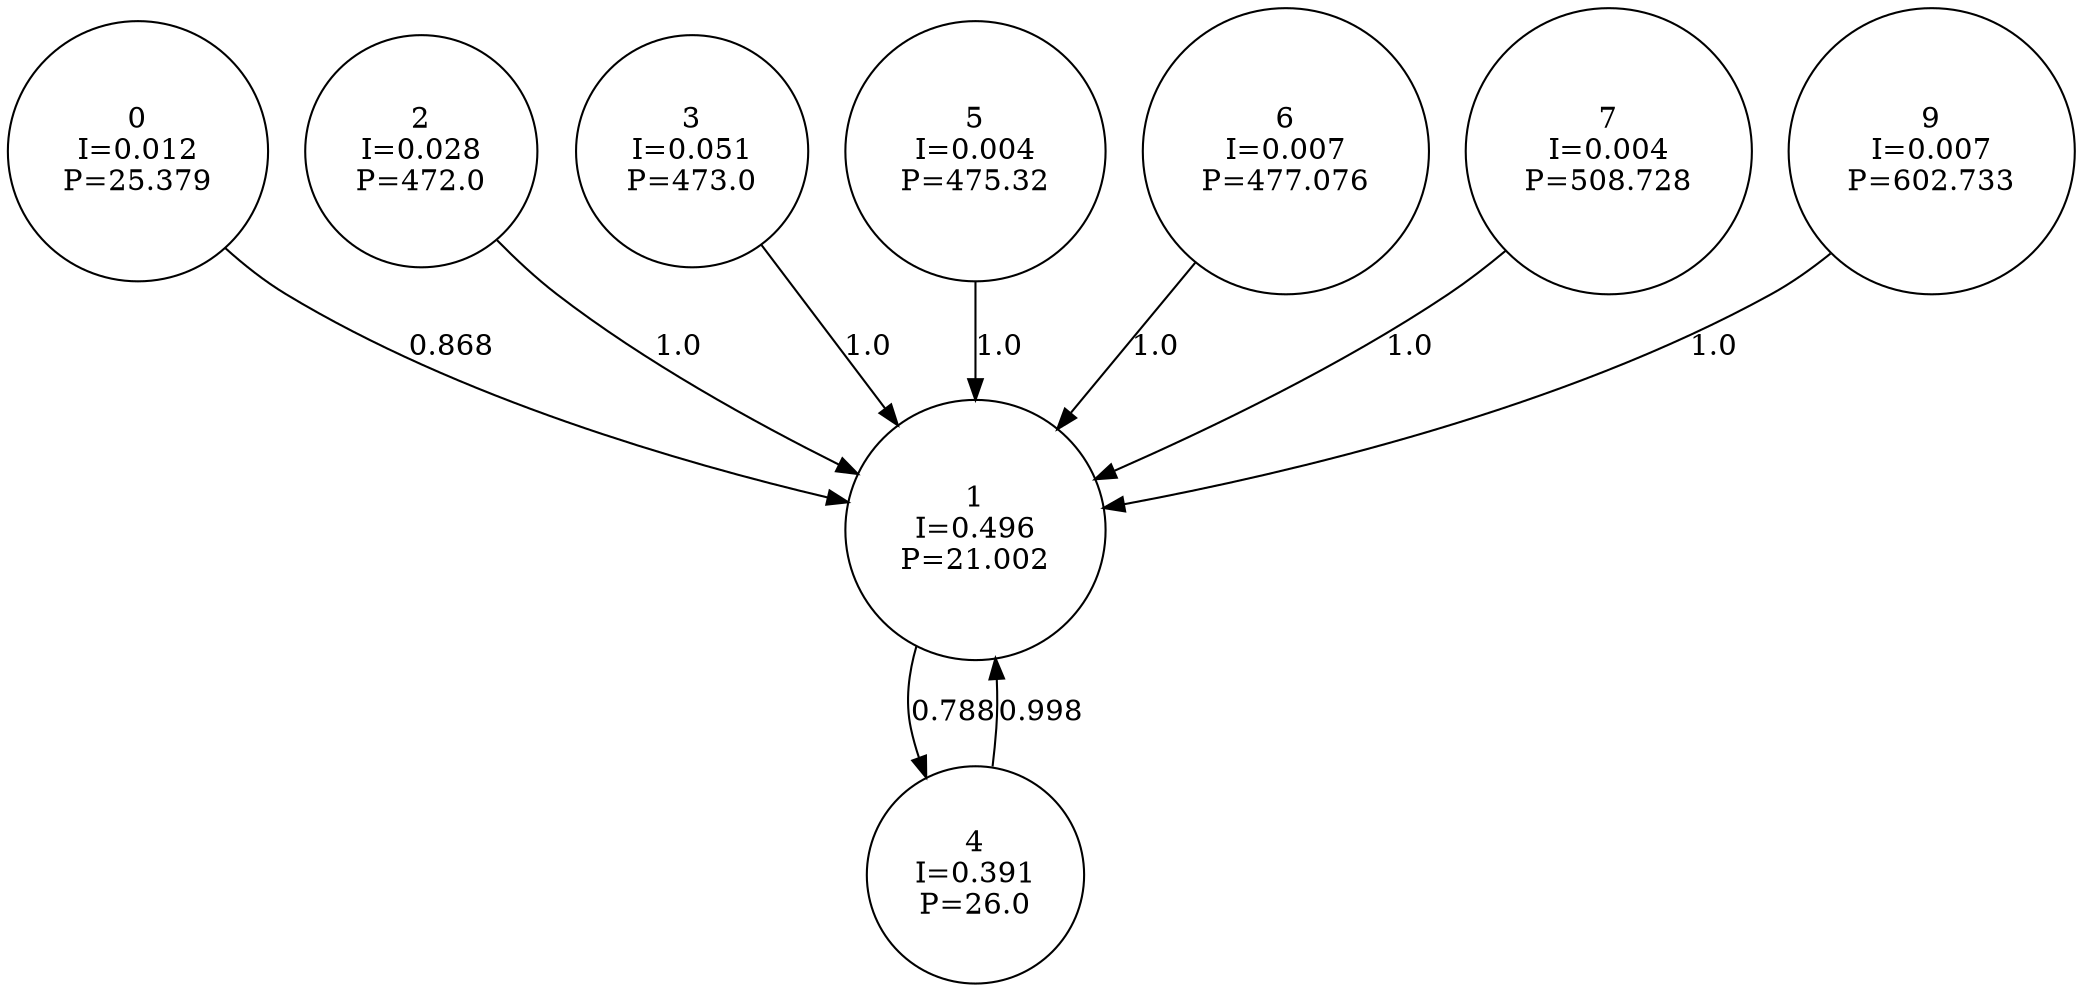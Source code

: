 digraph a {
0 [shape=circle, label="0\nI=0.012\nP=25.379"];
	0 -> 1 [label="0.868"];
1 [shape=circle, label="1\nI=0.496\nP=21.002"];
	1 -> 4 [label="0.788"];
2 [shape=circle, label="2\nI=0.028\nP=472.0"];
	2 -> 1 [label="1.0"];
3 [shape=circle, label="3\nI=0.051\nP=473.0"];
	3 -> 1 [label="1.0"];
4 [shape=circle, label="4\nI=0.391\nP=26.0"];
	4 -> 1 [label="0.998"];
5 [shape=circle, label="5\nI=0.004\nP=475.32"];
	5 -> 1 [label="1.0"];
6 [shape=circle, label="6\nI=0.007\nP=477.076"];
	6 -> 1 [label="1.0"];
7 [shape=circle, label="7\nI=0.004\nP=508.728"];
	7 -> 1 [label="1.0"];
9 [shape=circle, label="9\nI=0.007\nP=602.733"];
	9 -> 1 [label="1.0"];
}
